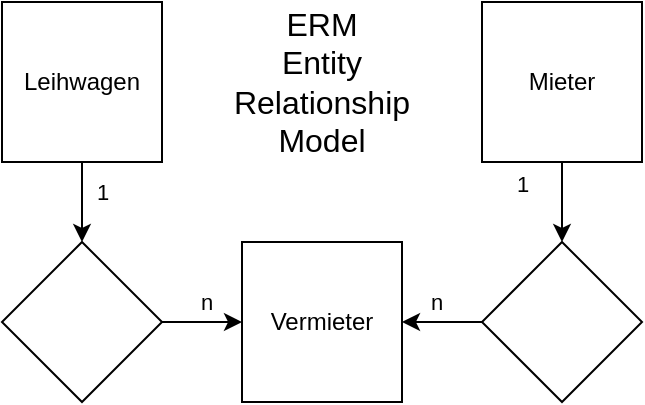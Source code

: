 <mxfile version="24.8.6">
  <diagram name="Page-1" id="KPC0E1xgR0gSPTreljMa">
    <mxGraphModel dx="1034" dy="518" grid="1" gridSize="10" guides="1" tooltips="1" connect="1" arrows="1" fold="1" page="1" pageScale="1" pageWidth="850" pageHeight="1100" math="0" shadow="0">
      <root>
        <mxCell id="0" />
        <mxCell id="1" parent="0" />
        <mxCell id="zOs2S9CECTEiA2t7L2AP-10" value="" style="edgeStyle=orthogonalEdgeStyle;rounded=0;orthogonalLoop=1;jettySize=auto;html=1;" parent="1" source="zOs2S9CECTEiA2t7L2AP-4" target="zOs2S9CECTEiA2t7L2AP-8" edge="1">
          <mxGeometry relative="1" as="geometry" />
        </mxCell>
        <mxCell id="zOs2S9CECTEiA2t7L2AP-17" value="1" style="edgeLabel;html=1;align=center;verticalAlign=middle;resizable=0;points=[];" parent="zOs2S9CECTEiA2t7L2AP-10" vertex="1" connectable="0">
          <mxGeometry x="-0.25" relative="1" as="geometry">
            <mxPoint x="10" as="offset" />
          </mxGeometry>
        </mxCell>
        <mxCell id="zOs2S9CECTEiA2t7L2AP-4" value="Leihwagen" style="whiteSpace=wrap;html=1;aspect=fixed;" parent="1" vertex="1">
          <mxGeometry x="200" y="80" width="80" height="80" as="geometry" />
        </mxCell>
        <mxCell id="zOs2S9CECTEiA2t7L2AP-6" value="Vermieter" style="whiteSpace=wrap;html=1;aspect=fixed;" parent="1" vertex="1">
          <mxGeometry x="320" y="200" width="80" height="80" as="geometry" />
        </mxCell>
        <mxCell id="zOs2S9CECTEiA2t7L2AP-15" value="" style="edgeStyle=orthogonalEdgeStyle;rounded=0;orthogonalLoop=1;jettySize=auto;html=1;" parent="1" source="zOs2S9CECTEiA2t7L2AP-7" target="zOs2S9CECTEiA2t7L2AP-9" edge="1">
          <mxGeometry relative="1" as="geometry" />
        </mxCell>
        <mxCell id="zOs2S9CECTEiA2t7L2AP-20" value="1" style="edgeLabel;html=1;align=center;verticalAlign=middle;resizable=0;points=[];" parent="zOs2S9CECTEiA2t7L2AP-15" vertex="1" connectable="0">
          <mxGeometry x="-0.375" y="2" relative="1" as="geometry">
            <mxPoint x="-22" y="-2" as="offset" />
          </mxGeometry>
        </mxCell>
        <mxCell id="zOs2S9CECTEiA2t7L2AP-7" value="Mieter" style="whiteSpace=wrap;html=1;aspect=fixed;" parent="1" vertex="1">
          <mxGeometry x="440" y="80" width="80" height="80" as="geometry" />
        </mxCell>
        <mxCell id="zOs2S9CECTEiA2t7L2AP-11" value="" style="edgeStyle=orthogonalEdgeStyle;rounded=0;orthogonalLoop=1;jettySize=auto;html=1;" parent="1" source="zOs2S9CECTEiA2t7L2AP-8" target="zOs2S9CECTEiA2t7L2AP-6" edge="1">
          <mxGeometry relative="1" as="geometry" />
        </mxCell>
        <mxCell id="zOs2S9CECTEiA2t7L2AP-18" value="n" style="edgeLabel;html=1;align=center;verticalAlign=middle;resizable=0;points=[];" parent="zOs2S9CECTEiA2t7L2AP-11" vertex="1" connectable="0">
          <mxGeometry x="0.1" y="1" relative="1" as="geometry">
            <mxPoint y="-9" as="offset" />
          </mxGeometry>
        </mxCell>
        <mxCell id="zOs2S9CECTEiA2t7L2AP-8" value="" style="rhombus;whiteSpace=wrap;html=1;" parent="1" vertex="1">
          <mxGeometry x="200" y="200" width="80" height="80" as="geometry" />
        </mxCell>
        <mxCell id="zOs2S9CECTEiA2t7L2AP-16" value="" style="edgeStyle=orthogonalEdgeStyle;rounded=0;orthogonalLoop=1;jettySize=auto;html=1;" parent="1" source="zOs2S9CECTEiA2t7L2AP-9" target="zOs2S9CECTEiA2t7L2AP-6" edge="1">
          <mxGeometry relative="1" as="geometry" />
        </mxCell>
        <mxCell id="zOs2S9CECTEiA2t7L2AP-19" value="n" style="edgeLabel;html=1;align=center;verticalAlign=middle;resizable=0;points=[];" parent="zOs2S9CECTEiA2t7L2AP-16" vertex="1" connectable="0">
          <mxGeometry x="0.15" y="1" relative="1" as="geometry">
            <mxPoint y="-11" as="offset" />
          </mxGeometry>
        </mxCell>
        <mxCell id="zOs2S9CECTEiA2t7L2AP-9" value="" style="rhombus;whiteSpace=wrap;html=1;" parent="1" vertex="1">
          <mxGeometry x="440" y="200" width="80" height="80" as="geometry" />
        </mxCell>
        <mxCell id="z4XoDDYNQQ35mJk-jAJU-1" value="&lt;div&gt;ERM&lt;/div&gt;&lt;div&gt;Entity Relationship Model&lt;br&gt;&lt;/div&gt;" style="text;strokeColor=none;fillColor=none;html=1;align=center;verticalAlign=middle;whiteSpace=wrap;rounded=0;fontSize=16;" vertex="1" parent="1">
          <mxGeometry x="305" y="80" width="110" height="80" as="geometry" />
        </mxCell>
      </root>
    </mxGraphModel>
  </diagram>
</mxfile>
